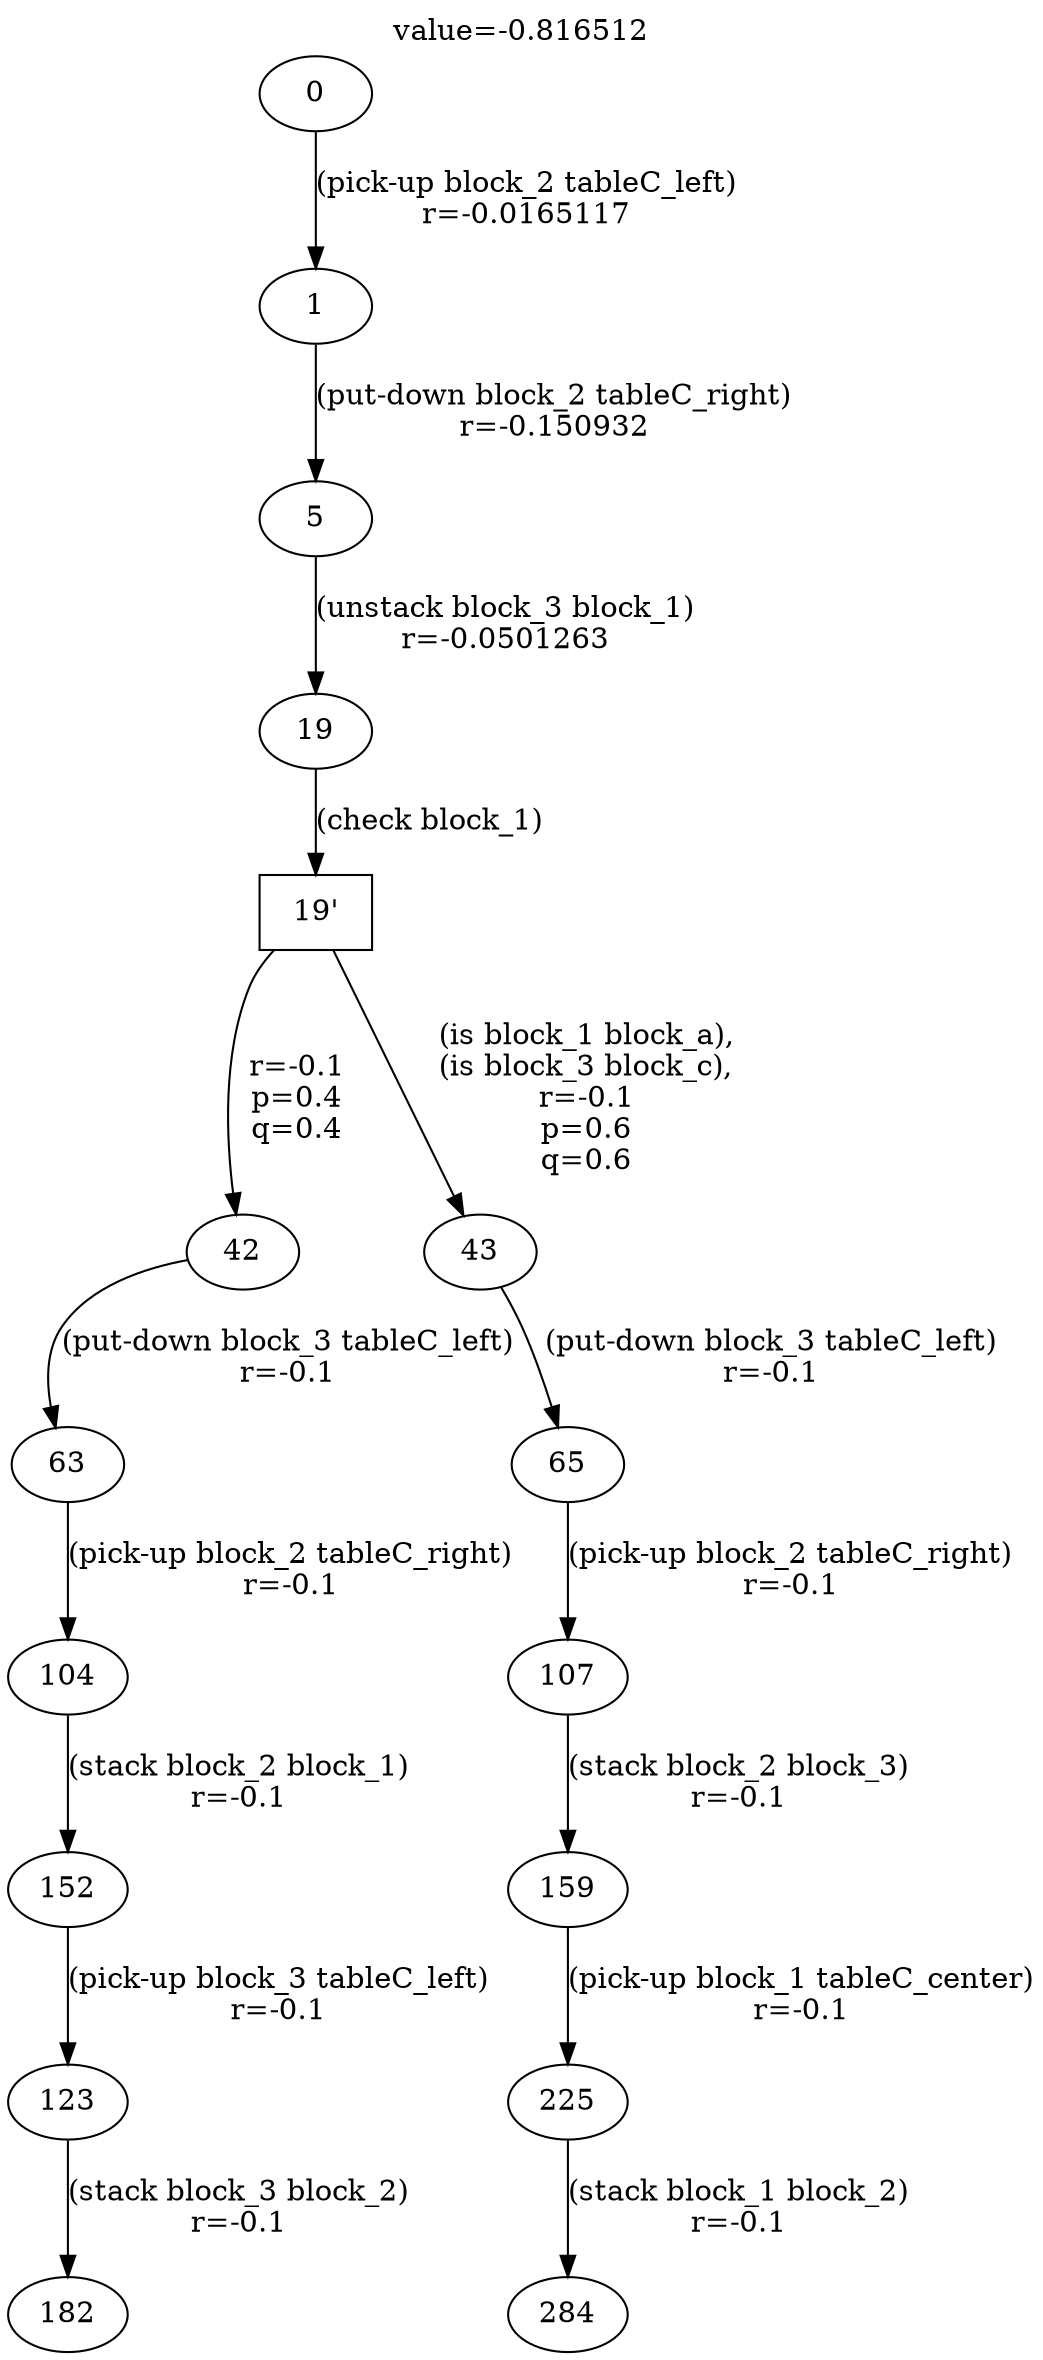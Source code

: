 digraph g{
label="value=-0.816512"
labelloc=top
0->1 [ label="(pick-up block_2 tableC_left)
r=-0.0165117" ];
1->5 [ label="(put-down block_2 tableC_right)
r=-0.150932" ];
5->19 [ label="(unstack block_3 block_1)
r=-0.0501263" ];
"19'" [ shape=box ] ;
19->"19'" [ label="(check block_1)" ];
"19'"->42 [ label="
r=-0.1
p=0.4
q=0.4" ];
42->63 [ label="(put-down block_3 tableC_left)
r=-0.1" ];
63->104 [ label="(pick-up block_2 tableC_right)
r=-0.1" ];
104->152 [ label="(stack block_2 block_1)
r=-0.1" ];
152->123 [ label="(pick-up block_3 tableC_left)
r=-0.1" ];
123->182 [ label="(stack block_3 block_2)
r=-0.1" ];
"19'"->43 [ label="
(is block_1 block_a),
(is block_3 block_c),
r=-0.1
p=0.6
q=0.6" ];
43->65 [ label="(put-down block_3 tableC_left)
r=-0.1" ];
65->107 [ label="(pick-up block_2 tableC_right)
r=-0.1" ];
107->159 [ label="(stack block_2 block_3)
r=-0.1" ];
159->225 [ label="(pick-up block_1 tableC_center)
r=-0.1" ];
225->284 [ label="(stack block_1 block_2)
r=-0.1" ];
}
